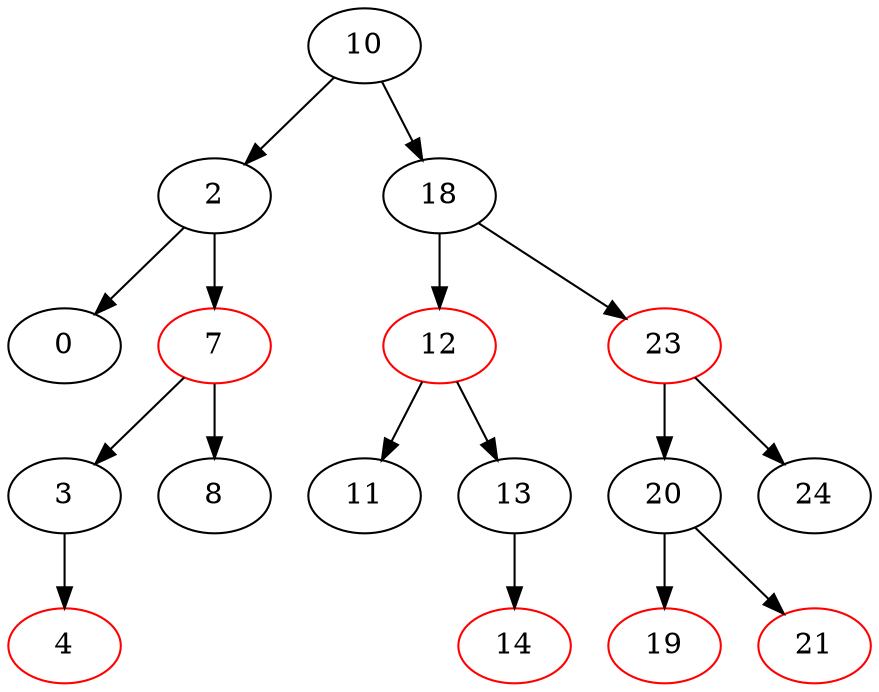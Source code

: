 digraph G { 
	10 [color=black];
	10 -> 2;
	2 [color=black];
	10 -> 18;
	18 [color=black];
	2 [color=black];
	2 -> 0;
	0 [color=black];
	2 -> 7;
	7 [color=red];
	18 [color=black];
	18 -> 12;
	12 [color=red];
	18 -> 23;
	23 [color=red];
	0 [color=black];
	7 [color=red];
	7 -> 3;
	3 [color=black];
	7 -> 8;
	8 [color=black];
	12 [color=red];
	12 -> 11;
	11 [color=black];
	12 -> 13;
	13 [color=black];
	23 [color=red];
	23 -> 20;
	20 [color=black];
	23 -> 24;
	24 [color=black];
	3 [color=black];
	3 -> 4;
	4 [color=red];
	8 [color=black];
	11 [color=black];
	13 [color=black];
	13 -> 14;
	14 [color=red];
	20 [color=black];
	20 -> 19;
	19 [color=red];
	20 -> 21;
	21 [color=red];
	24 [color=black];
	4 [color=red];
	14 [color=red];
	19 [color=red];
	21 [color=red];
}
